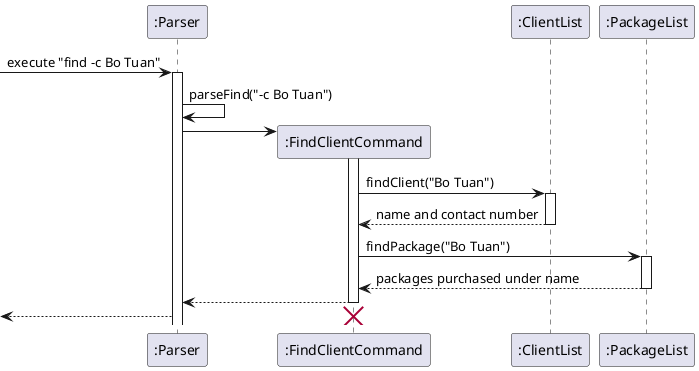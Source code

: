 @startuml

participant ":Parser" as Parser
participant ":FindClientCommand" as FCC
participant ":ClientList" as ClientList
participant ":PackageList" as PackageList


-> Parser: execute "find -c Bo Tuan"
activate Parser
Parser -> Parser : parseFind("-c Bo Tuan")

create FCC
Parser -> FCC
activate FCC

FCC -> ClientList : findClient("Bo Tuan")
activate ClientList
ClientList --> FCC : name and contact number
deactivate ClientList

FCC -> PackageList : findPackage("Bo Tuan")
activate PackageList
PackageList --> FCC : packages purchased under name
deactivate PackageList

FCC --> Parser
deactivate FCC
<-- Parser
destroy FCC

@enduml